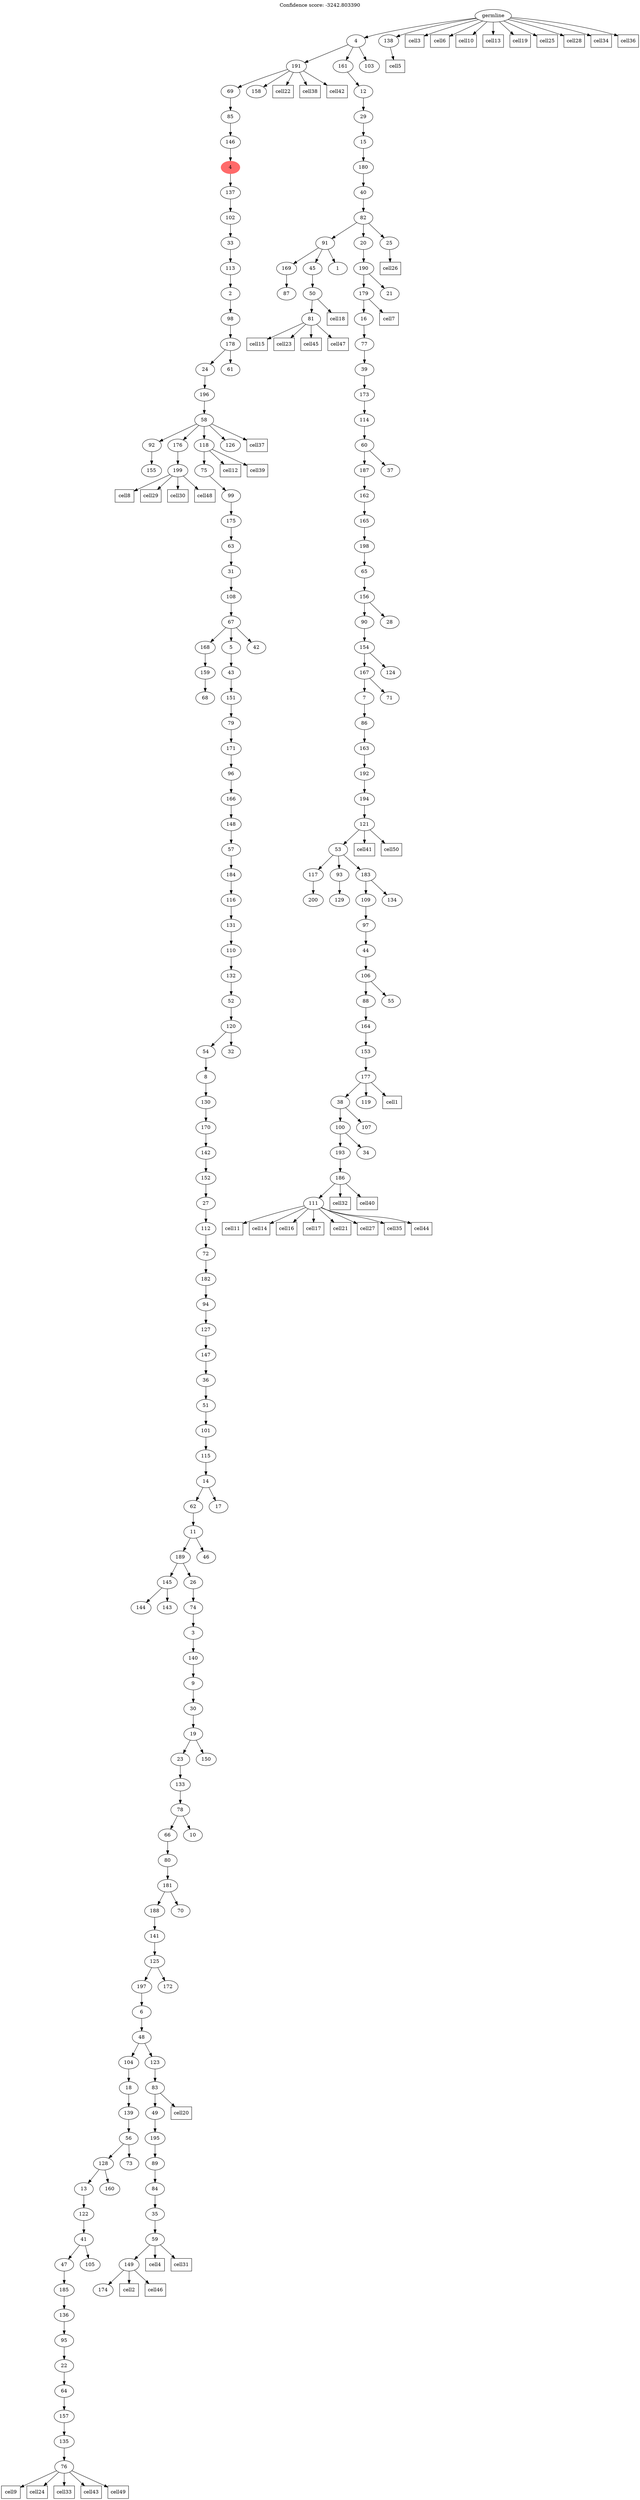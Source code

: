 digraph g {
	"196" -> "197";
	"197" [label="155"];
	"193" -> "194";
	"194" [label="199"];
	"190" -> "191";
	"191" [label="68"];
	"189" -> "190";
	"190" [label="159"];
	"183" -> "184";
	"184" [label="144"];
	"183" -> "185";
	"185" [label="143"];
	"174" -> "175";
	"175" [label="76"];
	"173" -> "174";
	"174" [label="135"];
	"172" -> "173";
	"173" [label="157"];
	"171" -> "172";
	"172" [label="64"];
	"170" -> "171";
	"171" [label="22"];
	"169" -> "170";
	"170" [label="95"];
	"168" -> "169";
	"169" [label="136"];
	"167" -> "168";
	"168" [label="185"];
	"166" -> "167";
	"167" [label="47"];
	"166" -> "176";
	"176" [label="105"];
	"165" -> "166";
	"166" [label="41"];
	"164" -> "165";
	"165" [label="122"];
	"163" -> "164";
	"164" [label="13"];
	"163" -> "177";
	"177" [label="160"];
	"162" -> "163";
	"163" [label="128"];
	"162" -> "178";
	"178" [label="73"];
	"161" -> "162";
	"162" [label="56"];
	"160" -> "161";
	"161" [label="139"];
	"159" -> "160";
	"160" [label="18"];
	"157" -> "158";
	"158" [label="174"];
	"156" -> "157";
	"157" [label="149"];
	"155" -> "156";
	"156" [label="59"];
	"154" -> "155";
	"155" [label="35"];
	"153" -> "154";
	"154" [label="84"];
	"152" -> "153";
	"153" [label="89"];
	"151" -> "152";
	"152" [label="195"];
	"150" -> "151";
	"151" [label="49"];
	"149" -> "150";
	"150" [label="83"];
	"148" -> "149";
	"149" [label="123"];
	"148" -> "159";
	"159" [label="104"];
	"147" -> "148";
	"148" [label="48"];
	"146" -> "147";
	"147" [label="6"];
	"145" -> "146";
	"146" [label="197"];
	"145" -> "179";
	"179" [label="172"];
	"144" -> "145";
	"145" [label="125"];
	"143" -> "144";
	"144" [label="141"];
	"142" -> "143";
	"143" [label="188"];
	"142" -> "180";
	"180" [label="70"];
	"141" -> "142";
	"142" [label="181"];
	"140" -> "141";
	"141" [label="80"];
	"139" -> "140";
	"140" [label="66"];
	"139" -> "181";
	"181" [label="10"];
	"138" -> "139";
	"139" [label="78"];
	"137" -> "138";
	"138" [label="133"];
	"136" -> "137";
	"137" [label="23"];
	"136" -> "182";
	"182" [label="150"];
	"135" -> "136";
	"136" [label="19"];
	"134" -> "135";
	"135" [label="30"];
	"133" -> "134";
	"134" [label="9"];
	"132" -> "133";
	"133" [label="140"];
	"131" -> "132";
	"132" [label="3"];
	"130" -> "131";
	"131" [label="74"];
	"129" -> "130";
	"130" [label="26"];
	"129" -> "183";
	"183" [label="145"];
	"128" -> "129";
	"129" [label="189"];
	"128" -> "186";
	"186" [label="46"];
	"127" -> "128";
	"128" [label="11"];
	"126" -> "127";
	"127" [label="62"];
	"126" -> "187";
	"187" [label="17"];
	"125" -> "126";
	"126" [label="14"];
	"124" -> "125";
	"125" [label="115"];
	"123" -> "124";
	"124" [label="101"];
	"122" -> "123";
	"123" [label="51"];
	"121" -> "122";
	"122" [label="36"];
	"120" -> "121";
	"121" [label="147"];
	"119" -> "120";
	"120" [label="127"];
	"118" -> "119";
	"119" [label="94"];
	"117" -> "118";
	"118" [label="182"];
	"116" -> "117";
	"117" [label="72"];
	"115" -> "116";
	"116" [label="112"];
	"114" -> "115";
	"115" [label="27"];
	"113" -> "114";
	"114" [label="152"];
	"112" -> "113";
	"113" [label="142"];
	"111" -> "112";
	"112" [label="170"];
	"110" -> "111";
	"111" [label="130"];
	"109" -> "110";
	"110" [label="8"];
	"108" -> "109";
	"109" [label="54"];
	"108" -> "188";
	"188" [label="32"];
	"107" -> "108";
	"108" [label="120"];
	"106" -> "107";
	"107" [label="52"];
	"105" -> "106";
	"106" [label="132"];
	"104" -> "105";
	"105" [label="110"];
	"103" -> "104";
	"104" [label="131"];
	"102" -> "103";
	"103" [label="116"];
	"101" -> "102";
	"102" [label="184"];
	"100" -> "101";
	"101" [label="57"];
	"99" -> "100";
	"100" [label="148"];
	"98" -> "99";
	"99" [label="166"];
	"97" -> "98";
	"98" [label="96"];
	"96" -> "97";
	"97" [label="171"];
	"95" -> "96";
	"96" [label="79"];
	"94" -> "95";
	"95" [label="151"];
	"93" -> "94";
	"94" [label="43"];
	"92" -> "93";
	"93" [label="5"];
	"92" -> "189";
	"189" [label="168"];
	"92" -> "192";
	"192" [label="42"];
	"91" -> "92";
	"92" [label="67"];
	"90" -> "91";
	"91" [label="108"];
	"89" -> "90";
	"90" [label="31"];
	"88" -> "89";
	"89" [label="63"];
	"87" -> "88";
	"88" [label="175"];
	"86" -> "87";
	"87" [label="99"];
	"85" -> "86";
	"86" [label="75"];
	"84" -> "85";
	"85" [label="118"];
	"84" -> "193";
	"193" [label="176"];
	"84" -> "195";
	"195" [label="126"];
	"84" -> "196";
	"196" [label="92"];
	"83" -> "84";
	"84" [label="58"];
	"82" -> "83";
	"83" [label="196"];
	"81" -> "82";
	"82" [label="24"];
	"81" -> "198";
	"198" [label="61"];
	"80" -> "81";
	"81" [label="178"];
	"79" -> "80";
	"80" [label="98"];
	"78" -> "79";
	"79" [label="2"];
	"77" -> "78";
	"78" [label="113"];
	"76" -> "77";
	"77" [label="33"];
	"75" -> "76";
	"76" [label="102"];
	"74" -> "75";
	"75" [label="137"];
	"73" -> "74";
	"74" [color=indianred1, style=filled, label="4"];
	"72" -> "73";
	"73" [label="146"];
	"71" -> "72";
	"72" [label="85"];
	"70" -> "71";
	"71" [label="69"];
	"70" -> "199";
	"199" [label="158"];
	"67" -> "68";
	"68" [label="87"];
	"64" -> "65";
	"65" [label="81"];
	"63" -> "64";
	"64" [label="50"];
	"62" -> "63";
	"63" [label="45"];
	"62" -> "66";
	"66" [label="1"];
	"62" -> "67";
	"67" [label="169"];
	"55" -> "56";
	"56" [label="200"];
	"53" -> "54";
	"54" [label="129"];
	"46" -> "47";
	"47" [label="111"];
	"45" -> "46";
	"46" [label="186"];
	"44" -> "45";
	"45" [label="193"];
	"44" -> "48";
	"48" [label="34"];
	"43" -> "44";
	"44" [label="100"];
	"43" -> "49";
	"49" [label="107"];
	"42" -> "43";
	"43" [label="38"];
	"42" -> "50";
	"50" [label="119"];
	"41" -> "42";
	"42" [label="177"];
	"40" -> "41";
	"41" [label="153"];
	"39" -> "40";
	"40" [label="164"];
	"38" -> "39";
	"39" [label="88"];
	"38" -> "51";
	"51" [label="55"];
	"37" -> "38";
	"38" [label="106"];
	"36" -> "37";
	"37" [label="44"];
	"35" -> "36";
	"36" [label="97"];
	"34" -> "35";
	"35" [label="109"];
	"34" -> "52";
	"52" [label="134"];
	"33" -> "34";
	"34" [label="183"];
	"33" -> "53";
	"53" [label="93"];
	"33" -> "55";
	"55" [label="117"];
	"32" -> "33";
	"33" [label="53"];
	"31" -> "32";
	"32" [label="121"];
	"30" -> "31";
	"31" [label="194"];
	"29" -> "30";
	"30" [label="192"];
	"28" -> "29";
	"29" [label="163"];
	"27" -> "28";
	"28" [label="86"];
	"26" -> "27";
	"27" [label="7"];
	"26" -> "57";
	"57" [label="71"];
	"25" -> "26";
	"26" [label="167"];
	"25" -> "58";
	"58" [label="124"];
	"24" -> "25";
	"25" [label="154"];
	"23" -> "24";
	"24" [label="90"];
	"23" -> "59";
	"59" [label="28"];
	"22" -> "23";
	"23" [label="156"];
	"21" -> "22";
	"22" [label="65"];
	"20" -> "21";
	"21" [label="198"];
	"19" -> "20";
	"20" [label="165"];
	"18" -> "19";
	"19" [label="162"];
	"17" -> "18";
	"18" [label="187"];
	"17" -> "60";
	"60" [label="37"];
	"16" -> "17";
	"17" [label="60"];
	"15" -> "16";
	"16" [label="114"];
	"14" -> "15";
	"15" [label="173"];
	"13" -> "14";
	"14" [label="39"];
	"12" -> "13";
	"13" [label="77"];
	"11" -> "12";
	"12" [label="16"];
	"10" -> "11";
	"11" [label="179"];
	"10" -> "61";
	"61" [label="21"];
	"9" -> "10";
	"10" [label="190"];
	"8" -> "9";
	"9" [label="20"];
	"8" -> "62";
	"62" [label="91"];
	"8" -> "69";
	"69" [label="25"];
	"7" -> "8";
	"8" [label="82"];
	"6" -> "7";
	"7" [label="40"];
	"5" -> "6";
	"6" [label="180"];
	"4" -> "5";
	"5" [label="15"];
	"3" -> "4";
	"4" [label="29"];
	"2" -> "3";
	"3" [label="12"];
	"1" -> "2";
	"2" [label="161"];
	"1" -> "70";
	"70" [label="191"];
	"1" -> "200";
	"200" [label="103"];
	"0" -> "1";
	"1" [label="4"];
	"0" -> "201";
	"201" [label="138"];
	"0" [label="germline"];
	"42" -> "cell1";
	"cell1" [shape=box];
	"157" -> "cell2";
	"cell2" [shape=box];
	"0" -> "cell3";
	"cell3" [shape=box];
	"156" -> "cell4";
	"cell4" [shape=box];
	"201" -> "cell5";
	"cell5" [shape=box];
	"0" -> "cell6";
	"cell6" [shape=box];
	"11" -> "cell7";
	"cell7" [shape=box];
	"194" -> "cell8";
	"cell8" [shape=box];
	"175" -> "cell9";
	"cell9" [shape=box];
	"0" -> "cell10";
	"cell10" [shape=box];
	"47" -> "cell11";
	"cell11" [shape=box];
	"85" -> "cell12";
	"cell12" [shape=box];
	"0" -> "cell13";
	"cell13" [shape=box];
	"47" -> "cell14";
	"cell14" [shape=box];
	"65" -> "cell15";
	"cell15" [shape=box];
	"47" -> "cell16";
	"cell16" [shape=box];
	"47" -> "cell17";
	"cell17" [shape=box];
	"64" -> "cell18";
	"cell18" [shape=box];
	"0" -> "cell19";
	"cell19" [shape=box];
	"150" -> "cell20";
	"cell20" [shape=box];
	"47" -> "cell21";
	"cell21" [shape=box];
	"70" -> "cell22";
	"cell22" [shape=box];
	"65" -> "cell23";
	"cell23" [shape=box];
	"175" -> "cell24";
	"cell24" [shape=box];
	"0" -> "cell25";
	"cell25" [shape=box];
	"69" -> "cell26";
	"cell26" [shape=box];
	"47" -> "cell27";
	"cell27" [shape=box];
	"0" -> "cell28";
	"cell28" [shape=box];
	"194" -> "cell29";
	"cell29" [shape=box];
	"194" -> "cell30";
	"cell30" [shape=box];
	"156" -> "cell31";
	"cell31" [shape=box];
	"46" -> "cell32";
	"cell32" [shape=box];
	"175" -> "cell33";
	"cell33" [shape=box];
	"0" -> "cell34";
	"cell34" [shape=box];
	"47" -> "cell35";
	"cell35" [shape=box];
	"0" -> "cell36";
	"cell36" [shape=box];
	"84" -> "cell37";
	"cell37" [shape=box];
	"70" -> "cell38";
	"cell38" [shape=box];
	"85" -> "cell39";
	"cell39" [shape=box];
	"46" -> "cell40";
	"cell40" [shape=box];
	"32" -> "cell41";
	"cell41" [shape=box];
	"70" -> "cell42";
	"cell42" [shape=box];
	"175" -> "cell43";
	"cell43" [shape=box];
	"47" -> "cell44";
	"cell44" [shape=box];
	"65" -> "cell45";
	"cell45" [shape=box];
	"157" -> "cell46";
	"cell46" [shape=box];
	"65" -> "cell47";
	"cell47" [shape=box];
	"194" -> "cell48";
	"cell48" [shape=box];
	"175" -> "cell49";
	"cell49" [shape=box];
	"32" -> "cell50";
	"cell50" [shape=box];
	labelloc="t";
	label="Confidence score: -3242.803390";
}
